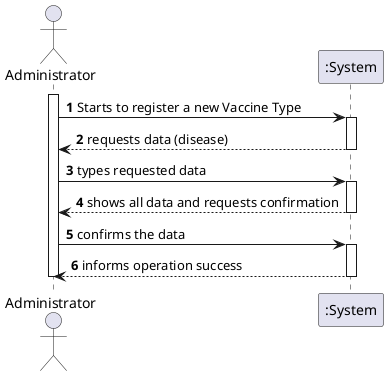@startuml
autonumber
actor "Administrator" as OE

activate OE
OE -> ":System" : Starts to register a new Vaccine Type
activate ":System"
":System" --> OE : requests data (disease)
deactivate ":System"

OE -> ":System" : types requested data
activate ":System"
":System" --> OE : shows all data and requests confirmation
deactivate ":System"

OE -> ":System" : confirms the data
activate ":System"
":System" --> OE : informs operation success
deactivate ":System"

deactivate OE

@enduml